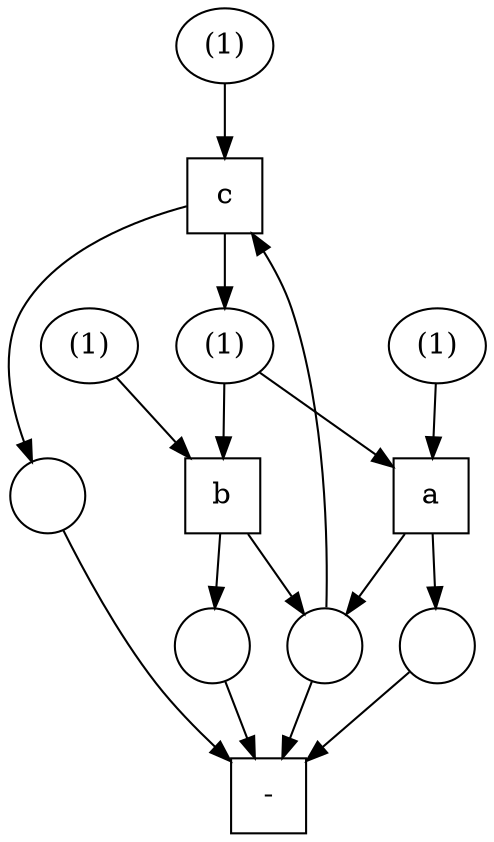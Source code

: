 digraph G {
    node [width=0.5];
x58f084e0 [label="-",shape=box]
x58f08450 [label="a",shape=box]
x58f07f40 [label="b",shape=box]
x58f087b0 [label="c",shape=box]
x58f080f0 [label=""]
x58f089f0 [label=""]
x58f17810 [label=""]
x58f18740 [label=""]
x58f17660 [label="(1)"]
x58f18a10 [label="(1)"]
x58f18e90 [label="(1)"]
x58f188f0 [label="(1)"]
x58f080f0 -> x58f084e0 
x58f087b0 -> x58f080f0 
x58f089f0 -> x58f084e0 
x58f07f40 -> x58f089f0 
x58f17810 -> x58f084e0 
x58f08450 -> x58f17810 
x58f18740 -> x58f084e0 
x58f08450 -> x58f18740 
x58f07f40 -> x58f18740 
x58f18740 -> x58f087b0 
x58f17660 -> x58f08450 
x58f17660 -> x58f07f40 
x58f087b0 -> x58f17660 
x58f18a10 -> x58f08450 
x58f18e90 -> x58f07f40 
x58f188f0 -> x58f087b0 
}
